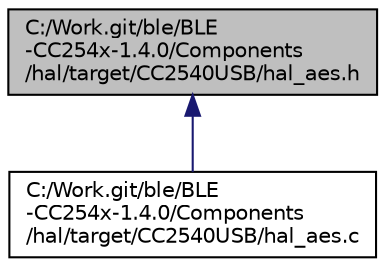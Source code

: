digraph "C:/Work.git/ble/BLE-CC254x-1.4.0/Components/hal/target/CC2540USB/hal_aes.h"
{
  edge [fontname="Helvetica",fontsize="10",labelfontname="Helvetica",labelfontsize="10"];
  node [fontname="Helvetica",fontsize="10",shape=record];
  Node1 [label="C:/Work.git/ble/BLE\l-CC254x-1.4.0/Components\l/hal/target/CC2540USB/hal_aes.h",height=0.2,width=0.4,color="black", fillcolor="grey75", style="filled" fontcolor="black"];
  Node1 -> Node2 [dir="back",color="midnightblue",fontsize="10",style="solid",fontname="Helvetica"];
  Node2 [label="C:/Work.git/ble/BLE\l-CC254x-1.4.0/Components\l/hal/target/CC2540USB/hal_aes.c",height=0.2,width=0.4,color="black", fillcolor="white", style="filled",URL="$_c_c2540_u_s_b_2hal__aes_8c.html"];
}
